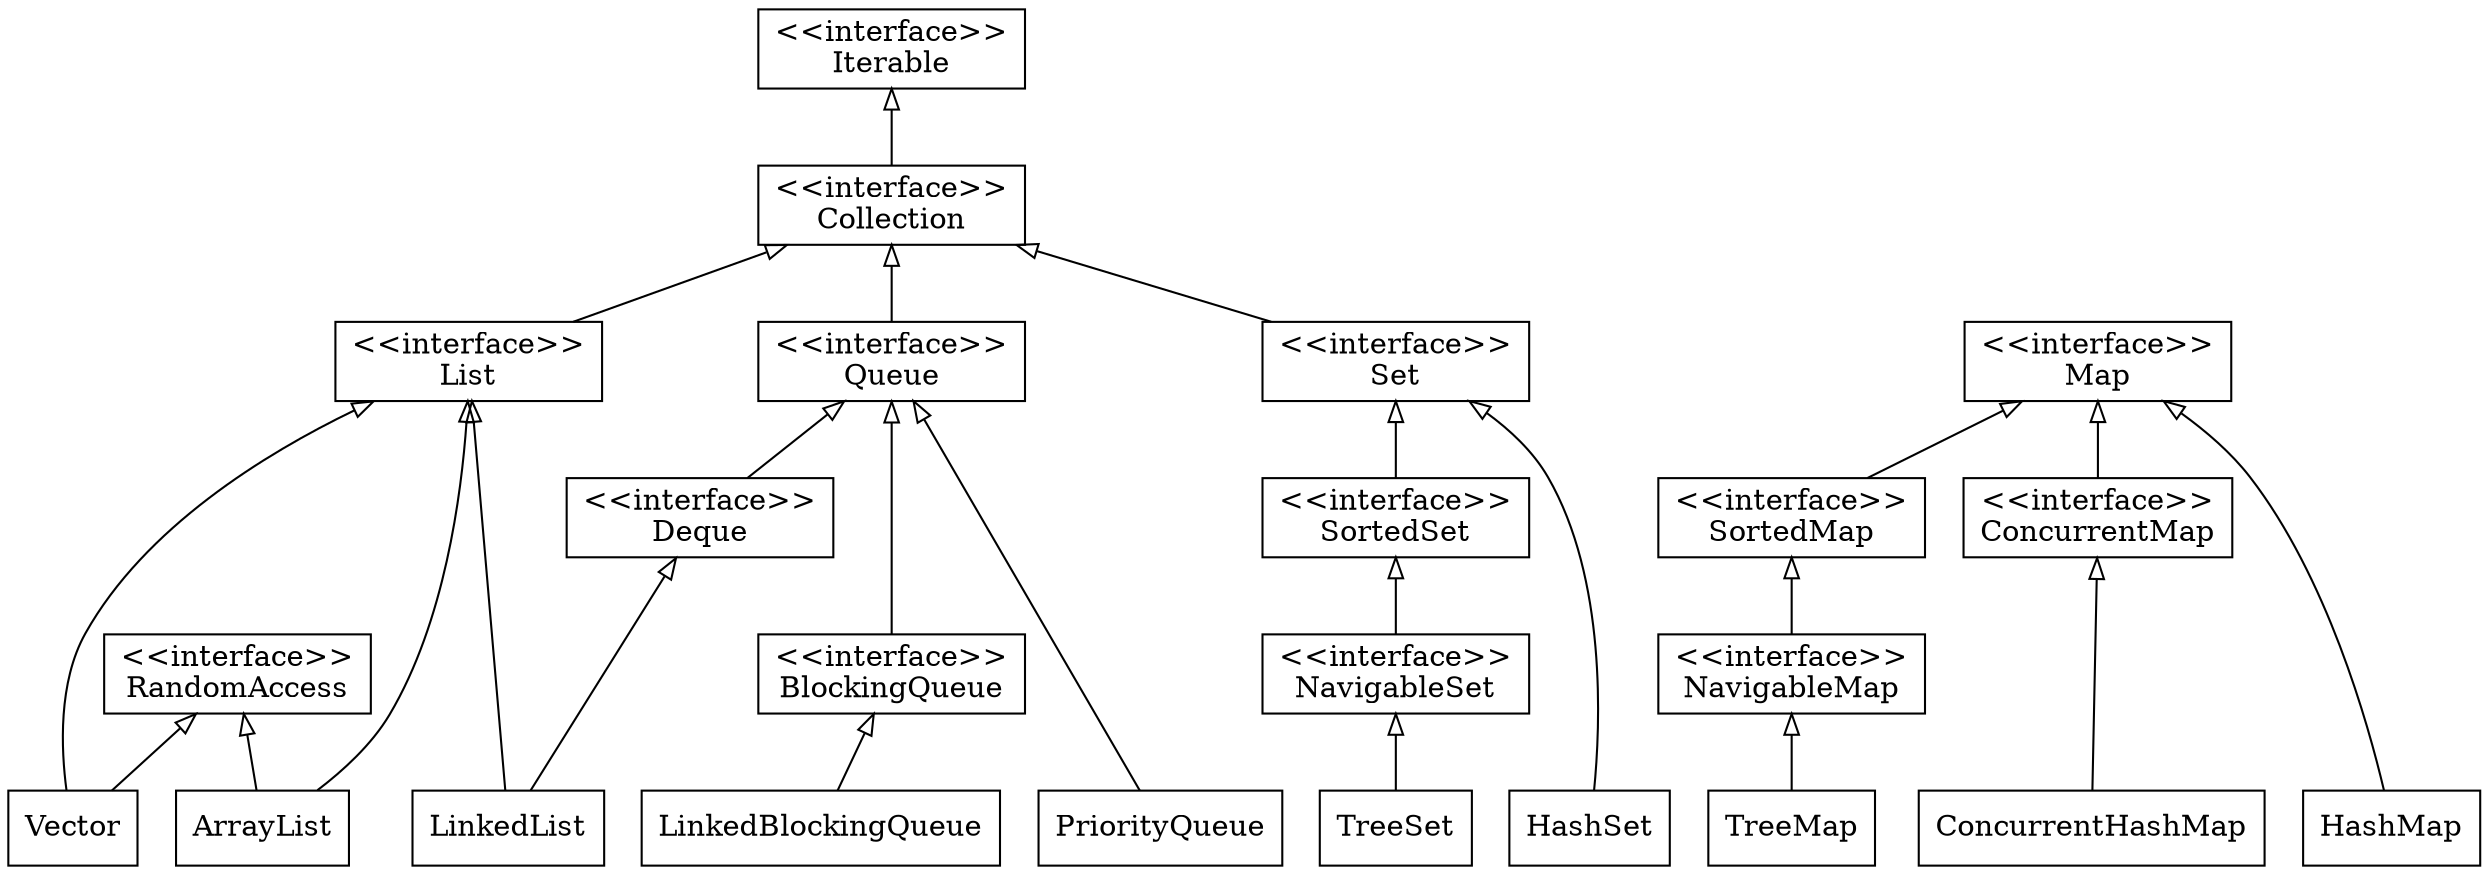 digraph G {

        rankdir=BT

        node [
                shape = "record"
        ]

        edge [
                arrowhead = "empty"
        ]

	Iterable [label="\<\<interface\>\>\nIterable"]
	Collection [label="\<\<interface\>\>\nCollection"]
	List [label="\<\<interface\>\>\nList"]
	Set [label="\<\<interface\>\>\nSet"]
	Queue [label="\<\<interface\>\>\nQueue"]
	Map [label="\<\<interface\>\>\nMap"]
	Deque [label="\<\<interface\>\>\nDeque"]
	RandomAccess [label="\<\<interface\>\>\nRandomAccess"]
	SortedSet [label="\<\<interface\>\>\nSortedSet"]
	NavigableSet [label="\<\<interface\>\>\nNavigableSet"]
	SortedMap [label="\<\<interface\>\>\nSortedMap"]
	NavigableMap [label="\<\<interface\>\>\nNavigableMap"]
	BlockingQueue [label="\<\<interface\>\>\nBlockingQueue"]
	ConcurrentMap [label="\<\<interface\>\>\nConcurrentMap"]

	{ rank = same; List; Set; Map; Queue; }

	{ 
		rank = same; 
		Vector; ArrayList; LinkedList; HashSet; TreeSet; HashMap; TreeMap;
		ConcurrentHashMap; LinkedBlockingQueue; PriorityQueue;
	}


	Collection -> Iterable
	List -> Collection
	Set -> Collection
	Queue -> Collection
	Vector -> List
	ArrayList -> List
	LinkedList -> List
	Vector -> RandomAccess
	ArrayList -> RandomAccess
	Deque -> Queue
	LinkedList -> Deque
	HashSet -> Set
	SortedSet -> Set
	NavigableSet -> SortedSet
	TreeSet -> NavigableSet
	HashMap -> Map
	SortedMap -> Map
	NavigableMap -> SortedMap
	TreeMap -> NavigableMap
	ConcurrentMap -> Map
	ConcurrentHashMap -> ConcurrentMap
	BlockingQueue -> Queue
	LinkedBlockingQueue -> BlockingQueue
	PriorityQueue -> Queue

}
